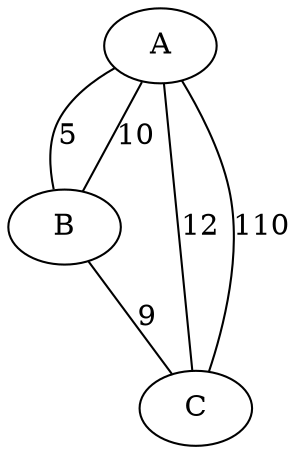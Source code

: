 graph {
	A -- B [label = "5"];
	A -- C [label = "12"];
	B -- A [label = "10"];
	B -- C [label = "9"];
	C -- A [label = "110"];
}
